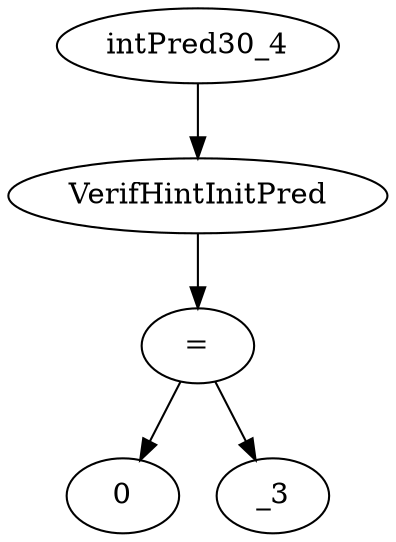 digraph dag {
0 [label="intPred30_4"];
1 [label="VerifHintInitPred"];
2 [label="="];
3 [label="0"];
4 [label="_3"];
"0" -> "1"[label=""]
"1" -> "2"[label=""]
"2" -> "4"[label=""]
"2" -> "3"[label=""]
}
